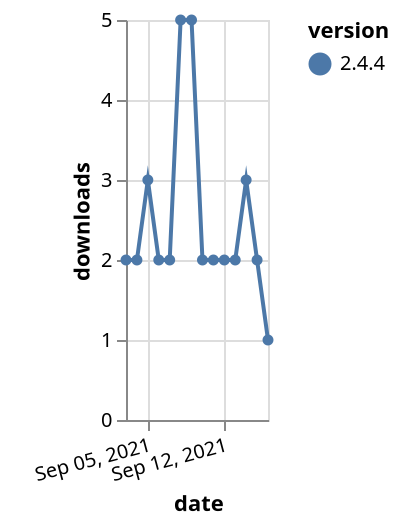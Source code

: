 {"$schema": "https://vega.github.io/schema/vega-lite/v5.json", "description": "A simple bar chart with embedded data.", "data": {"values": [{"date": "2021-09-03", "total": 3957, "delta": 2, "version": "2.4.4"}, {"date": "2021-09-04", "total": 3959, "delta": 2, "version": "2.4.4"}, {"date": "2021-09-05", "total": 3962, "delta": 3, "version": "2.4.4"}, {"date": "2021-09-06", "total": 3964, "delta": 2, "version": "2.4.4"}, {"date": "2021-09-07", "total": 3966, "delta": 2, "version": "2.4.4"}, {"date": "2021-09-08", "total": 3971, "delta": 5, "version": "2.4.4"}, {"date": "2021-09-09", "total": 3976, "delta": 5, "version": "2.4.4"}, {"date": "2021-09-10", "total": 3978, "delta": 2, "version": "2.4.4"}, {"date": "2021-09-11", "total": 3980, "delta": 2, "version": "2.4.4"}, {"date": "2021-09-12", "total": 3982, "delta": 2, "version": "2.4.4"}, {"date": "2021-09-13", "total": 3984, "delta": 2, "version": "2.4.4"}, {"date": "2021-09-14", "total": 3987, "delta": 3, "version": "2.4.4"}, {"date": "2021-09-15", "total": 3989, "delta": 2, "version": "2.4.4"}, {"date": "2021-09-16", "total": 3990, "delta": 1, "version": "2.4.4"}]}, "width": "container", "mark": {"type": "line", "point": {"filled": true}}, "encoding": {"x": {"field": "date", "type": "temporal", "timeUnit": "yearmonthdate", "title": "date", "axis": {"labelAngle": -15}}, "y": {"field": "delta", "type": "quantitative", "title": "downloads"}, "color": {"field": "version", "type": "nominal"}, "tooltip": {"field": "delta"}}}